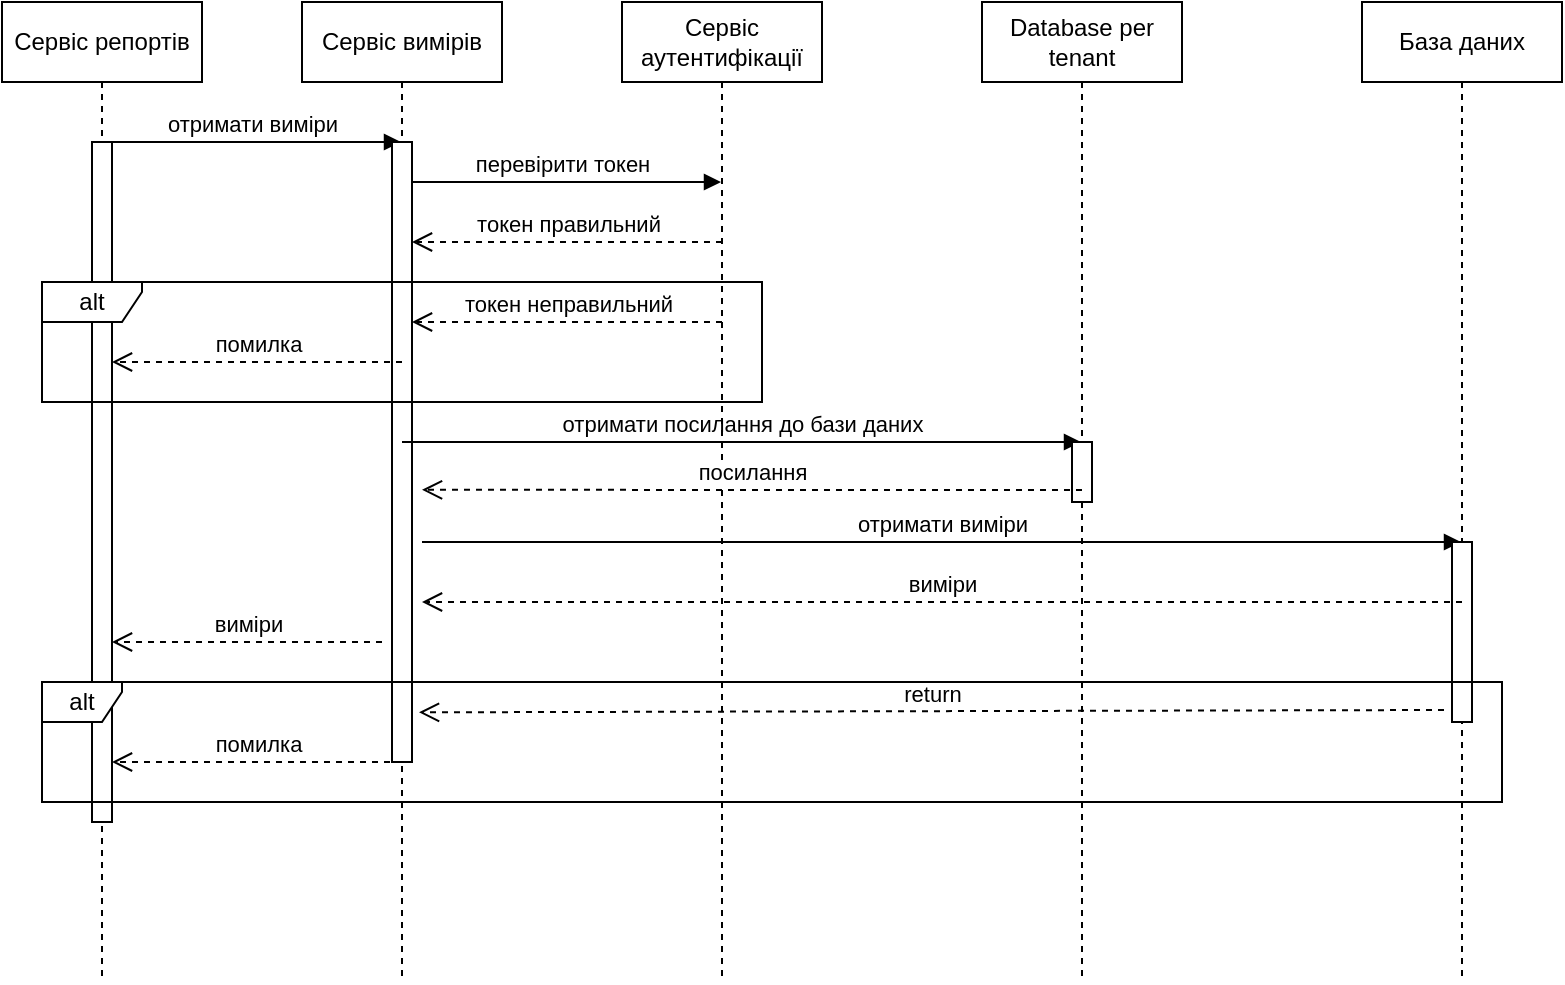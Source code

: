 <mxfile version="10.7.5" type="github"><diagram id="-wuStyBunIju20xQPFb3" name="Page-1"><mxGraphModel dx="1264" dy="725" grid="1" gridSize="10" guides="1" tooltips="1" connect="1" arrows="1" fold="1" page="1" pageScale="1" pageWidth="827" pageHeight="1169" math="0" shadow="0"><root><mxCell id="0"/><mxCell id="1" parent="0"/><mxCell id="tQfztEVCDyx1SpLK5FGR-1" value="Сервіс репортів" style="shape=umlLifeline;perimeter=lifelinePerimeter;whiteSpace=wrap;html=1;container=1;collapsible=0;recursiveResize=0;outlineConnect=0;" vertex="1" parent="1"><mxGeometry x="40" y="40" width="100" height="490" as="geometry"/></mxCell><mxCell id="tQfztEVCDyx1SpLK5FGR-2" value="" style="html=1;points=[];perimeter=orthogonalPerimeter;" vertex="1" parent="tQfztEVCDyx1SpLK5FGR-1"><mxGeometry x="45" y="70" width="10" height="340" as="geometry"/></mxCell><mxCell id="tQfztEVCDyx1SpLK5FGR-7" value="отримати виміри" style="html=1;verticalAlign=bottom;endArrow=block;" edge="1" parent="tQfztEVCDyx1SpLK5FGR-1" target="tQfztEVCDyx1SpLK5FGR-3"><mxGeometry width="80" relative="1" as="geometry"><mxPoint x="50" y="70" as="sourcePoint"/><mxPoint x="130" y="70" as="targetPoint"/></mxGeometry></mxCell><mxCell id="tQfztEVCDyx1SpLK5FGR-3" value="Сервіс вимірів" style="shape=umlLifeline;perimeter=lifelinePerimeter;whiteSpace=wrap;html=1;container=1;collapsible=0;recursiveResize=0;outlineConnect=0;" vertex="1" parent="1"><mxGeometry x="190" y="40" width="100" height="490" as="geometry"/></mxCell><mxCell id="tQfztEVCDyx1SpLK5FGR-8" value="перевірити токен" style="html=1;verticalAlign=bottom;endArrow=block;" edge="1" parent="tQfztEVCDyx1SpLK5FGR-3" target="tQfztEVCDyx1SpLK5FGR-4"><mxGeometry width="80" relative="1" as="geometry"><mxPoint x="50" y="90" as="sourcePoint"/><mxPoint x="130" y="90" as="targetPoint"/></mxGeometry></mxCell><mxCell id="tQfztEVCDyx1SpLK5FGR-10" value="" style="html=1;points=[];perimeter=orthogonalPerimeter;" vertex="1" parent="tQfztEVCDyx1SpLK5FGR-3"><mxGeometry x="45" y="70" width="10" height="310" as="geometry"/></mxCell><mxCell id="tQfztEVCDyx1SpLK5FGR-15" value="отримати посилання до бази даних" style="html=1;verticalAlign=bottom;endArrow=block;" edge="1" parent="tQfztEVCDyx1SpLK5FGR-3" target="tQfztEVCDyx1SpLK5FGR-6"><mxGeometry width="80" relative="1" as="geometry"><mxPoint x="50" y="220" as="sourcePoint"/><mxPoint x="130" y="220" as="targetPoint"/></mxGeometry></mxCell><mxCell id="tQfztEVCDyx1SpLK5FGR-18" value="отримати виміри" style="html=1;verticalAlign=bottom;endArrow=block;" edge="1" parent="tQfztEVCDyx1SpLK5FGR-3" target="tQfztEVCDyx1SpLK5FGR-5"><mxGeometry width="80" relative="1" as="geometry"><mxPoint x="60" y="270" as="sourcePoint"/><mxPoint x="140" y="270" as="targetPoint"/></mxGeometry></mxCell><mxCell id="tQfztEVCDyx1SpLK5FGR-4" value="Сервіс аутентифікації" style="shape=umlLifeline;perimeter=lifelinePerimeter;whiteSpace=wrap;html=1;container=1;collapsible=0;recursiveResize=0;outlineConnect=0;" vertex="1" parent="1"><mxGeometry x="350" y="40" width="100" height="490" as="geometry"/></mxCell><mxCell id="tQfztEVCDyx1SpLK5FGR-5" value="База даних" style="shape=umlLifeline;perimeter=lifelinePerimeter;whiteSpace=wrap;html=1;container=1;collapsible=0;recursiveResize=0;outlineConnect=0;" vertex="1" parent="1"><mxGeometry x="720" y="40" width="100" height="490" as="geometry"/></mxCell><mxCell id="tQfztEVCDyx1SpLK5FGR-20" value="" style="html=1;points=[];perimeter=orthogonalPerimeter;" vertex="1" parent="tQfztEVCDyx1SpLK5FGR-5"><mxGeometry x="45" y="270" width="10" height="90" as="geometry"/></mxCell><mxCell id="tQfztEVCDyx1SpLK5FGR-6" value="Database per tenant" style="shape=umlLifeline;perimeter=lifelinePerimeter;whiteSpace=wrap;html=1;container=1;collapsible=0;recursiveResize=0;outlineConnect=0;" vertex="1" parent="1"><mxGeometry x="530" y="40" width="100" height="490" as="geometry"/></mxCell><mxCell id="tQfztEVCDyx1SpLK5FGR-17" value="" style="html=1;points=[];perimeter=orthogonalPerimeter;" vertex="1" parent="tQfztEVCDyx1SpLK5FGR-6"><mxGeometry x="45" y="220" width="10" height="30" as="geometry"/></mxCell><mxCell id="tQfztEVCDyx1SpLK5FGR-11" value="токен правильний" style="html=1;verticalAlign=bottom;endArrow=open;dashed=1;endSize=8;" edge="1" parent="1" target="tQfztEVCDyx1SpLK5FGR-10"><mxGeometry relative="1" as="geometry"><mxPoint x="400" y="160" as="sourcePoint"/><mxPoint x="320" y="160" as="targetPoint"/></mxGeometry></mxCell><mxCell id="tQfztEVCDyx1SpLK5FGR-12" value="токен неправильний" style="html=1;verticalAlign=bottom;endArrow=open;dashed=1;endSize=8;" edge="1" parent="1" target="tQfztEVCDyx1SpLK5FGR-10"><mxGeometry relative="1" as="geometry"><mxPoint x="400" y="200" as="sourcePoint"/><mxPoint x="320" y="200" as="targetPoint"/></mxGeometry></mxCell><mxCell id="tQfztEVCDyx1SpLK5FGR-13" value="помилка" style="html=1;verticalAlign=bottom;endArrow=open;dashed=1;endSize=8;" edge="1" parent="1" target="tQfztEVCDyx1SpLK5FGR-2"><mxGeometry relative="1" as="geometry"><mxPoint x="240" y="220" as="sourcePoint"/><mxPoint x="160" y="220" as="targetPoint"/></mxGeometry></mxCell><mxCell id="tQfztEVCDyx1SpLK5FGR-14" value="alt" style="shape=umlFrame;whiteSpace=wrap;html=1;width=50;height=20;" vertex="1" parent="1"><mxGeometry x="60" y="180" width="360" height="60" as="geometry"/></mxCell><mxCell id="tQfztEVCDyx1SpLK5FGR-16" value="посилання" style="html=1;verticalAlign=bottom;endArrow=open;dashed=1;endSize=8;entryX=1.5;entryY=0.561;entryDx=0;entryDy=0;entryPerimeter=0;" edge="1" parent="1" target="tQfztEVCDyx1SpLK5FGR-10"><mxGeometry relative="1" as="geometry"><mxPoint x="580" y="284" as="sourcePoint"/><mxPoint x="500" y="284" as="targetPoint"/></mxGeometry></mxCell><mxCell id="tQfztEVCDyx1SpLK5FGR-19" value="виміри" style="html=1;verticalAlign=bottom;endArrow=open;dashed=1;endSize=8;" edge="1" parent="1"><mxGeometry relative="1" as="geometry"><mxPoint x="770" y="340" as="sourcePoint"/><mxPoint x="250" y="340" as="targetPoint"/></mxGeometry></mxCell><mxCell id="tQfztEVCDyx1SpLK5FGR-21" value="виміри" style="html=1;verticalAlign=bottom;endArrow=open;dashed=1;endSize=8;" edge="1" parent="1" target="tQfztEVCDyx1SpLK5FGR-2"><mxGeometry relative="1" as="geometry"><mxPoint x="230" y="360" as="sourcePoint"/><mxPoint x="94.167" y="322" as="targetPoint"/></mxGeometry></mxCell><mxCell id="tQfztEVCDyx1SpLK5FGR-22" value="return" style="html=1;verticalAlign=bottom;endArrow=open;dashed=1;endSize=8;entryX=1.25;entryY=0.875;entryDx=0;entryDy=0;entryPerimeter=0;" edge="1" parent="1"><mxGeometry relative="1" as="geometry"><mxPoint x="761" y="394" as="sourcePoint"/><mxPoint x="248.5" y="395.167" as="targetPoint"/></mxGeometry></mxCell><mxCell id="tQfztEVCDyx1SpLK5FGR-23" value="помилка" style="html=1;verticalAlign=bottom;endArrow=open;dashed=1;endSize=8;" edge="1" parent="1" target="tQfztEVCDyx1SpLK5FGR-2"><mxGeometry relative="1" as="geometry"><mxPoint x="240" y="420" as="sourcePoint"/><mxPoint x="160" y="420" as="targetPoint"/></mxGeometry></mxCell><mxCell id="tQfztEVCDyx1SpLK5FGR-24" value="alt" style="shape=umlFrame;whiteSpace=wrap;html=1;width=40;height=20;" vertex="1" parent="1"><mxGeometry x="60" y="380" width="730" height="60" as="geometry"/></mxCell></root></mxGraphModel></diagram></mxfile>